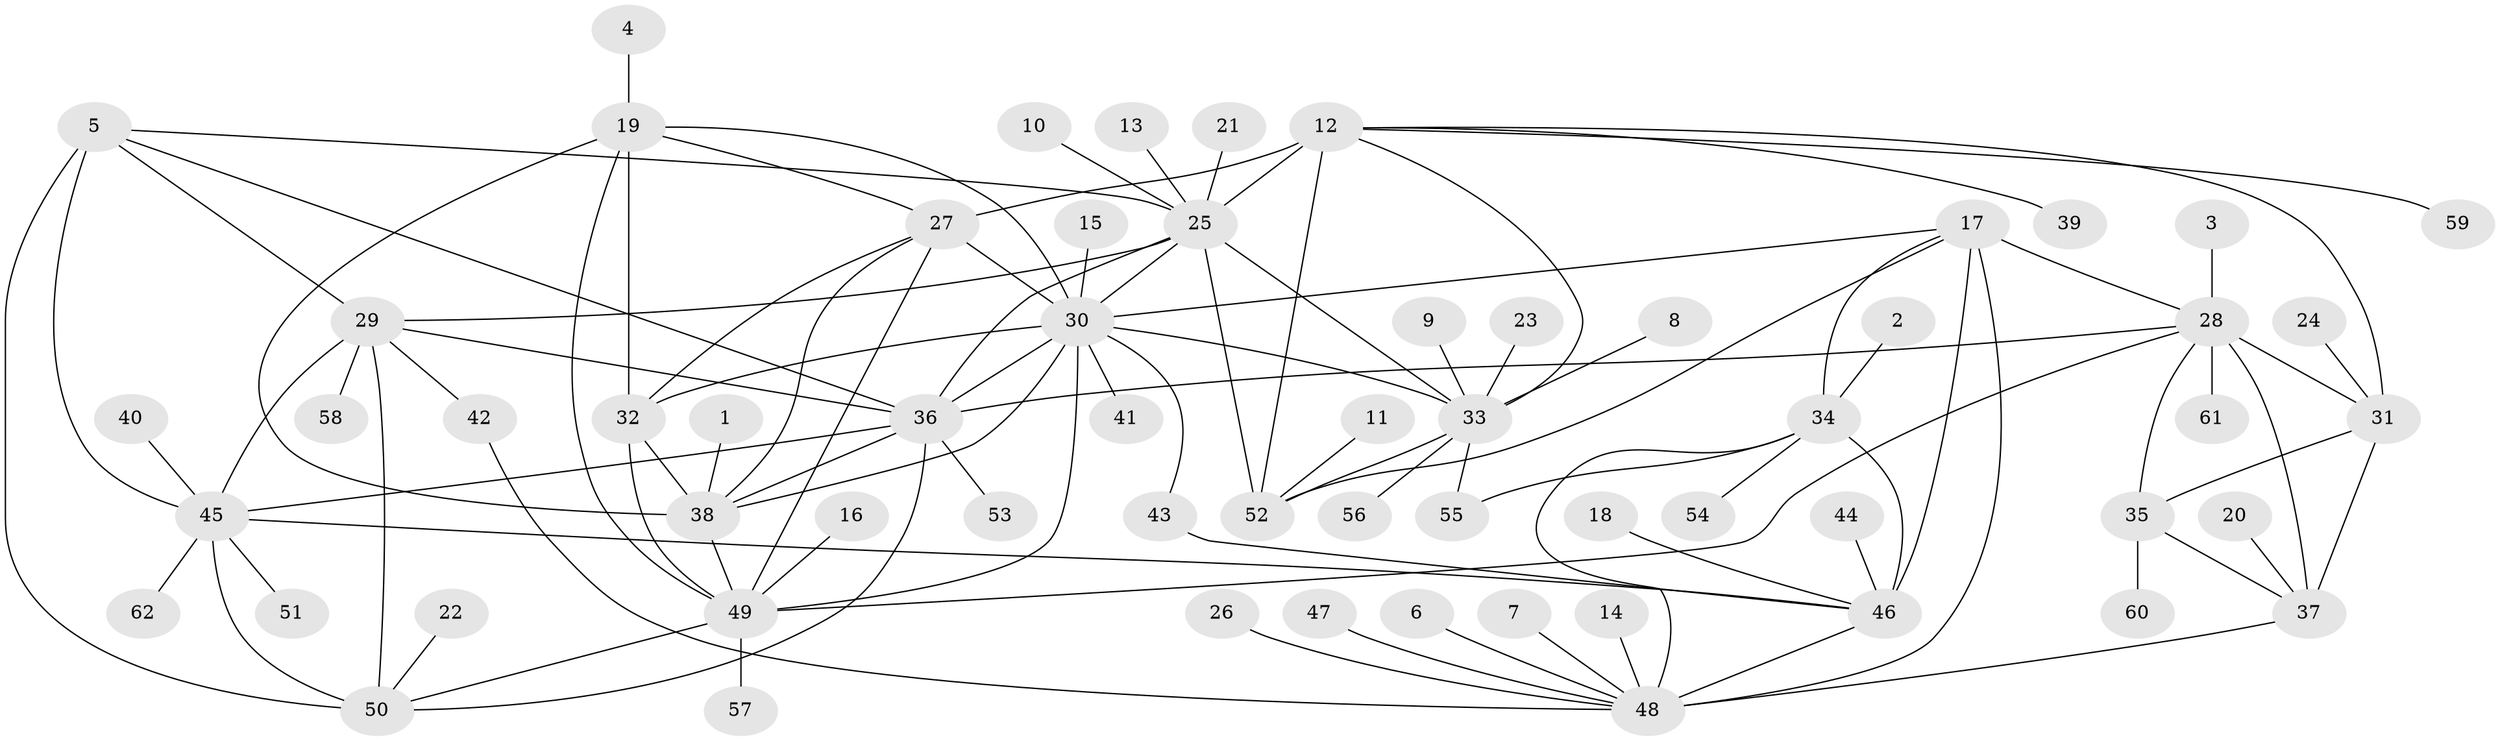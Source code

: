 // original degree distribution, {6: 0.032520325203252036, 8: 0.08130081300813008, 13: 0.008130081300813009, 9: 0.024390243902439025, 10: 0.024390243902439025, 7: 0.032520325203252036, 11: 0.016260162601626018, 14: 0.016260162601626018, 5: 0.008130081300813009, 2: 0.13821138211382114, 1: 0.5853658536585366, 3: 0.024390243902439025, 4: 0.008130081300813009}
// Generated by graph-tools (version 1.1) at 2025/26/03/09/25 03:26:45]
// undirected, 62 vertices, 102 edges
graph export_dot {
graph [start="1"]
  node [color=gray90,style=filled];
  1;
  2;
  3;
  4;
  5;
  6;
  7;
  8;
  9;
  10;
  11;
  12;
  13;
  14;
  15;
  16;
  17;
  18;
  19;
  20;
  21;
  22;
  23;
  24;
  25;
  26;
  27;
  28;
  29;
  30;
  31;
  32;
  33;
  34;
  35;
  36;
  37;
  38;
  39;
  40;
  41;
  42;
  43;
  44;
  45;
  46;
  47;
  48;
  49;
  50;
  51;
  52;
  53;
  54;
  55;
  56;
  57;
  58;
  59;
  60;
  61;
  62;
  1 -- 38 [weight=1.0];
  2 -- 34 [weight=1.0];
  3 -- 28 [weight=1.0];
  4 -- 19 [weight=1.0];
  5 -- 25 [weight=1.0];
  5 -- 29 [weight=1.0];
  5 -- 36 [weight=1.0];
  5 -- 45 [weight=2.0];
  5 -- 50 [weight=1.0];
  6 -- 48 [weight=1.0];
  7 -- 48 [weight=1.0];
  8 -- 33 [weight=1.0];
  9 -- 33 [weight=1.0];
  10 -- 25 [weight=1.0];
  11 -- 52 [weight=1.0];
  12 -- 25 [weight=3.0];
  12 -- 27 [weight=1.0];
  12 -- 31 [weight=1.0];
  12 -- 33 [weight=3.0];
  12 -- 39 [weight=1.0];
  12 -- 52 [weight=3.0];
  12 -- 59 [weight=1.0];
  13 -- 25 [weight=1.0];
  14 -- 48 [weight=1.0];
  15 -- 30 [weight=1.0];
  16 -- 49 [weight=1.0];
  17 -- 28 [weight=1.0];
  17 -- 30 [weight=1.0];
  17 -- 34 [weight=2.0];
  17 -- 46 [weight=4.0];
  17 -- 48 [weight=2.0];
  17 -- 52 [weight=1.0];
  18 -- 46 [weight=1.0];
  19 -- 27 [weight=1.0];
  19 -- 30 [weight=1.0];
  19 -- 32 [weight=1.0];
  19 -- 38 [weight=1.0];
  19 -- 49 [weight=1.0];
  20 -- 37 [weight=1.0];
  21 -- 25 [weight=1.0];
  22 -- 50 [weight=1.0];
  23 -- 33 [weight=1.0];
  24 -- 31 [weight=1.0];
  25 -- 29 [weight=1.0];
  25 -- 30 [weight=1.0];
  25 -- 33 [weight=1.0];
  25 -- 36 [weight=1.0];
  25 -- 52 [weight=1.0];
  26 -- 48 [weight=1.0];
  27 -- 30 [weight=1.0];
  27 -- 32 [weight=1.0];
  27 -- 38 [weight=1.0];
  27 -- 49 [weight=1.0];
  28 -- 31 [weight=3.0];
  28 -- 35 [weight=3.0];
  28 -- 36 [weight=1.0];
  28 -- 37 [weight=3.0];
  28 -- 49 [weight=1.0];
  28 -- 61 [weight=1.0];
  29 -- 36 [weight=1.0];
  29 -- 42 [weight=1.0];
  29 -- 45 [weight=2.0];
  29 -- 50 [weight=1.0];
  29 -- 58 [weight=1.0];
  30 -- 32 [weight=1.0];
  30 -- 33 [weight=1.0];
  30 -- 36 [weight=1.0];
  30 -- 38 [weight=1.0];
  30 -- 41 [weight=1.0];
  30 -- 43 [weight=1.0];
  30 -- 49 [weight=1.0];
  31 -- 35 [weight=1.0];
  31 -- 37 [weight=1.0];
  32 -- 38 [weight=1.0];
  32 -- 49 [weight=1.0];
  33 -- 52 [weight=1.0];
  33 -- 55 [weight=1.0];
  33 -- 56 [weight=1.0];
  34 -- 46 [weight=2.0];
  34 -- 48 [weight=1.0];
  34 -- 54 [weight=1.0];
  34 -- 55 [weight=1.0];
  35 -- 37 [weight=1.0];
  35 -- 60 [weight=1.0];
  36 -- 38 [weight=1.0];
  36 -- 45 [weight=2.0];
  36 -- 50 [weight=1.0];
  36 -- 53 [weight=1.0];
  37 -- 48 [weight=1.0];
  38 -- 49 [weight=1.0];
  40 -- 45 [weight=1.0];
  42 -- 48 [weight=1.0];
  43 -- 46 [weight=1.0];
  44 -- 46 [weight=1.0];
  45 -- 46 [weight=1.0];
  45 -- 50 [weight=2.0];
  45 -- 51 [weight=1.0];
  45 -- 62 [weight=1.0];
  46 -- 48 [weight=2.0];
  47 -- 48 [weight=1.0];
  49 -- 50 [weight=1.0];
  49 -- 57 [weight=1.0];
}
